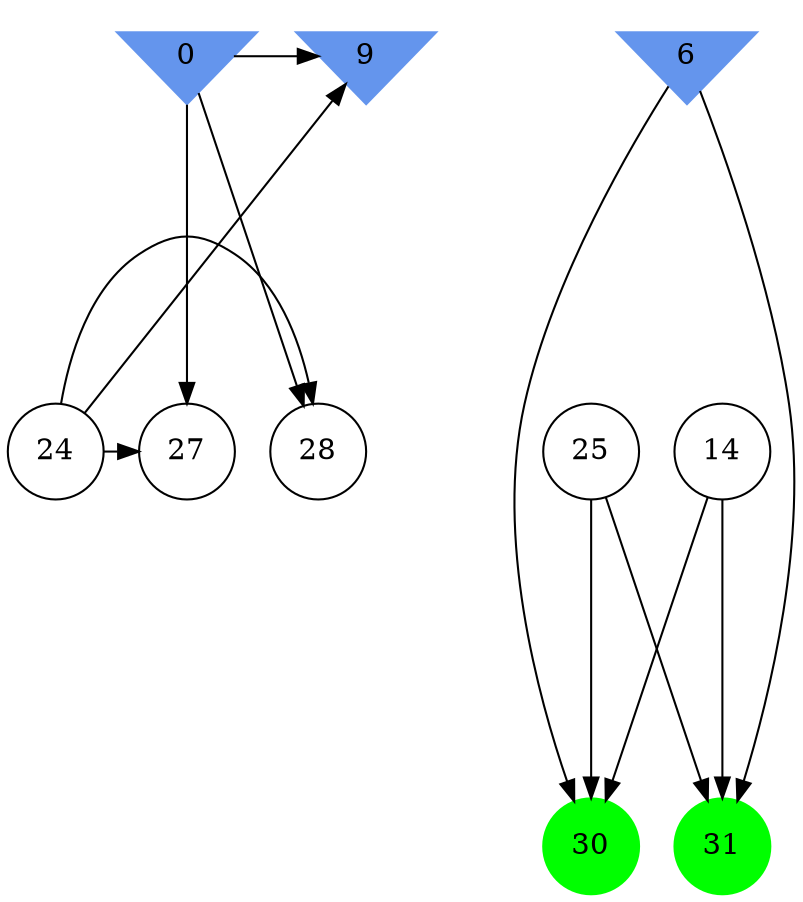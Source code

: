 digraph brain {
	ranksep=2.0;
	0 [shape=invtriangle,style=filled,color=cornflowerblue];
	6 [shape=invtriangle,style=filled,color=cornflowerblue];
	9 [shape=invtriangle,style=filled,color=cornflowerblue];
	14 [shape=circle,color=black];
	24 [shape=circle,color=black];
	25 [shape=circle,color=black];
	27 [shape=circle,color=black];
	28 [shape=circle,color=black];
	30 [shape=circle,style=filled,color=green];
	31 [shape=circle,style=filled,color=green];
	24	->	28;
	24	->	27;
	24	->	9;
	0	->	28;
	0	->	27;
	0	->	9;
	6	->	31;
	6	->	30;
	14	->	31;
	14	->	30;
	25	->	31;
	25	->	30;
	{ rank=same; 0; 6; 9; }
	{ rank=same; 14; 24; 25; 27; 28; }
	{ rank=same; 30; 31; }
}
